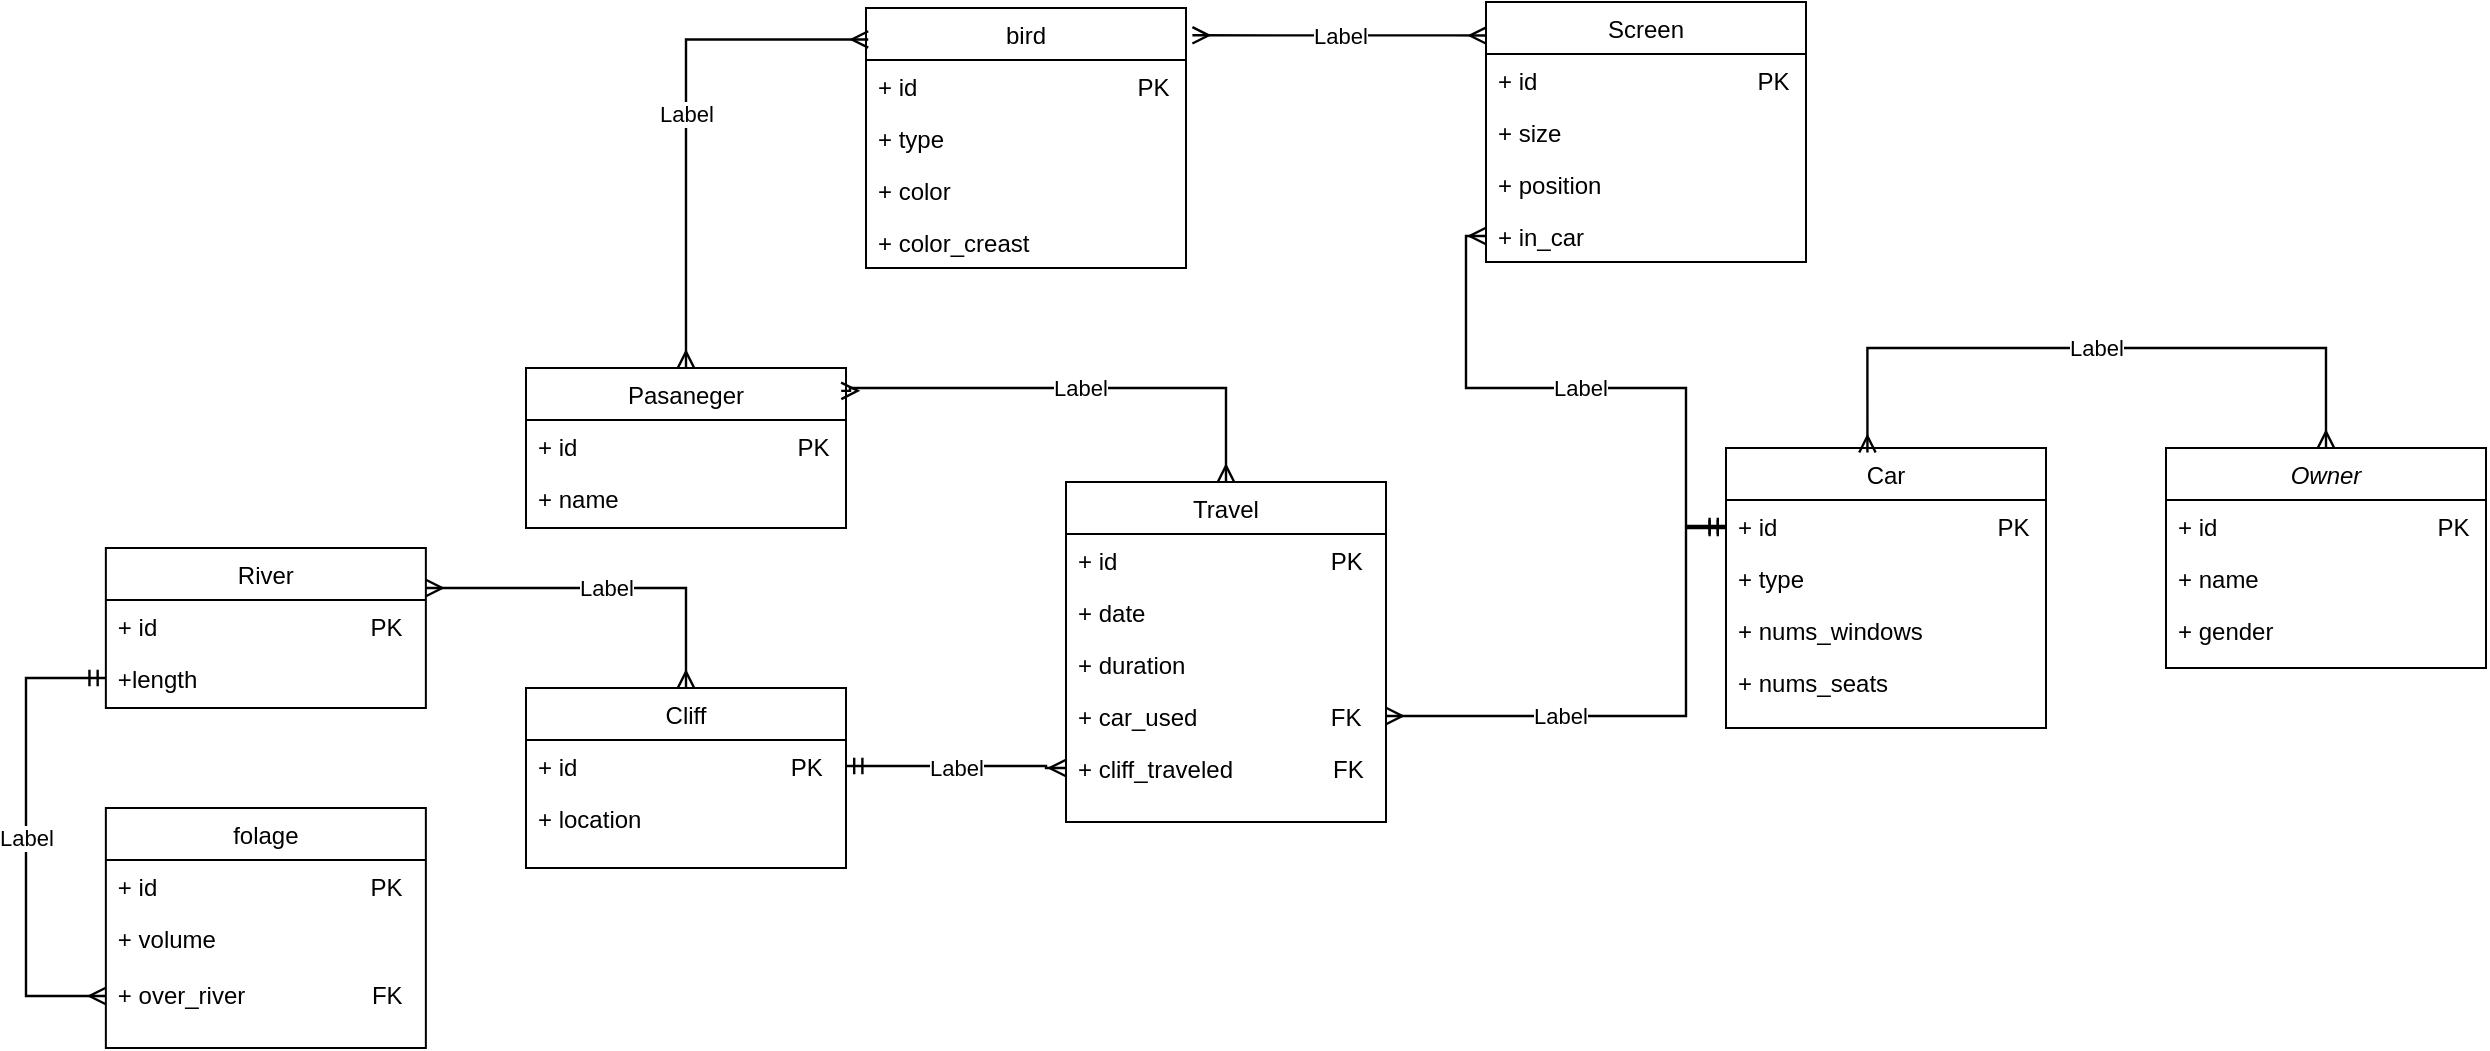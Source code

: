 <mxfile version="26.0.16">
  <diagram id="C5RBs43oDa-KdzZeNtuy" name="Page-1">
    <mxGraphModel dx="2327" dy="1982" grid="1" gridSize="10" guides="1" tooltips="1" connect="1" arrows="1" fold="1" page="1" pageScale="1" pageWidth="827" pageHeight="1169" math="0" shadow="0">
      <root>
        <mxCell id="WIyWlLk6GJQsqaUBKTNV-0" />
        <mxCell id="WIyWlLk6GJQsqaUBKTNV-1" parent="WIyWlLk6GJQsqaUBKTNV-0" />
        <mxCell id="zkfFHV4jXpPFQw0GAbJ--0" value="Owner" style="swimlane;fontStyle=2;align=center;verticalAlign=top;childLayout=stackLayout;horizontal=1;startSize=26;horizontalStack=0;resizeParent=1;resizeLast=0;collapsible=1;marginBottom=0;rounded=0;shadow=0;strokeWidth=1;" parent="WIyWlLk6GJQsqaUBKTNV-1" vertex="1">
          <mxGeometry x="520" y="160" width="160" height="110" as="geometry">
            <mxRectangle x="230" y="140" width="160" height="26" as="alternateBounds" />
          </mxGeometry>
        </mxCell>
        <mxCell id="zkfFHV4jXpPFQw0GAbJ--1" value="+ id                                 PK" style="text;align=left;verticalAlign=top;spacingLeft=4;spacingRight=4;overflow=hidden;rotatable=0;points=[[0,0.5],[1,0.5]];portConstraint=eastwest;" parent="zkfFHV4jXpPFQw0GAbJ--0" vertex="1">
          <mxGeometry y="26" width="160" height="26" as="geometry" />
        </mxCell>
        <mxCell id="zkfFHV4jXpPFQw0GAbJ--2" value="+ name" style="text;align=left;verticalAlign=top;spacingLeft=4;spacingRight=4;overflow=hidden;rotatable=0;points=[[0,0.5],[1,0.5]];portConstraint=eastwest;rounded=0;shadow=0;html=0;" parent="zkfFHV4jXpPFQw0GAbJ--0" vertex="1">
          <mxGeometry y="52" width="160" height="26" as="geometry" />
        </mxCell>
        <mxCell id="zkfFHV4jXpPFQw0GAbJ--3" value="+ gender" style="text;align=left;verticalAlign=top;spacingLeft=4;spacingRight=4;overflow=hidden;rotatable=0;points=[[0,0.5],[1,0.5]];portConstraint=eastwest;rounded=0;shadow=0;html=0;" parent="zkfFHV4jXpPFQw0GAbJ--0" vertex="1">
          <mxGeometry y="78" width="160" height="26" as="geometry" />
        </mxCell>
        <mxCell id="zkfFHV4jXpPFQw0GAbJ--6" value="Screen" style="swimlane;fontStyle=0;align=center;verticalAlign=top;childLayout=stackLayout;horizontal=1;startSize=26;horizontalStack=0;resizeParent=1;resizeLast=0;collapsible=1;marginBottom=0;rounded=0;shadow=0;strokeWidth=1;" parent="WIyWlLk6GJQsqaUBKTNV-1" vertex="1">
          <mxGeometry x="180" y="-63" width="160" height="130" as="geometry">
            <mxRectangle x="130" y="380" width="160" height="26" as="alternateBounds" />
          </mxGeometry>
        </mxCell>
        <mxCell id="zkfFHV4jXpPFQw0GAbJ--7" value="+ id                                 PK" style="text;align=left;verticalAlign=top;spacingLeft=4;spacingRight=4;overflow=hidden;rotatable=0;points=[[0,0.5],[1,0.5]];portConstraint=eastwest;" parent="zkfFHV4jXpPFQw0GAbJ--6" vertex="1">
          <mxGeometry y="26" width="160" height="26" as="geometry" />
        </mxCell>
        <mxCell id="zkfFHV4jXpPFQw0GAbJ--8" value="+ size" style="text;align=left;verticalAlign=top;spacingLeft=4;spacingRight=4;overflow=hidden;rotatable=0;points=[[0,0.5],[1,0.5]];portConstraint=eastwest;rounded=0;shadow=0;html=0;" parent="zkfFHV4jXpPFQw0GAbJ--6" vertex="1">
          <mxGeometry y="52" width="160" height="26" as="geometry" />
        </mxCell>
        <mxCell id="tqHnjhSmlV05OuYTC6z5-34" value="+ position" style="text;align=left;verticalAlign=top;spacingLeft=4;spacingRight=4;overflow=hidden;rotatable=0;points=[[0,0.5],[1,0.5]];portConstraint=eastwest;rounded=0;shadow=0;html=0;" vertex="1" parent="zkfFHV4jXpPFQw0GAbJ--6">
          <mxGeometry y="78" width="160" height="26" as="geometry" />
        </mxCell>
        <mxCell id="tqHnjhSmlV05OuYTC6z5-99" value="+ in_car" style="text;align=left;verticalAlign=top;spacingLeft=4;spacingRight=4;overflow=hidden;rotatable=0;points=[[0,0.5],[1,0.5]];portConstraint=eastwest;rounded=0;shadow=0;html=0;" vertex="1" parent="zkfFHV4jXpPFQw0GAbJ--6">
          <mxGeometry y="104" width="160" height="26" as="geometry" />
        </mxCell>
        <mxCell id="zkfFHV4jXpPFQw0GAbJ--13" value="Car" style="swimlane;fontStyle=0;align=center;verticalAlign=top;childLayout=stackLayout;horizontal=1;startSize=26;horizontalStack=0;resizeParent=1;resizeLast=0;collapsible=1;marginBottom=0;rounded=0;shadow=0;strokeWidth=1;" parent="WIyWlLk6GJQsqaUBKTNV-1" vertex="1">
          <mxGeometry x="300" y="160" width="160" height="140" as="geometry">
            <mxRectangle x="340" y="380" width="170" height="26" as="alternateBounds" />
          </mxGeometry>
        </mxCell>
        <mxCell id="zkfFHV4jXpPFQw0GAbJ--14" value="+ id                                 PK" style="text;align=left;verticalAlign=top;spacingLeft=4;spacingRight=4;overflow=hidden;rotatable=0;points=[[0,0.5],[1,0.5]];portConstraint=eastwest;" parent="zkfFHV4jXpPFQw0GAbJ--13" vertex="1">
          <mxGeometry y="26" width="160" height="26" as="geometry" />
        </mxCell>
        <mxCell id="tqHnjhSmlV05OuYTC6z5-18" value="+ type" style="text;align=left;verticalAlign=top;spacingLeft=4;spacingRight=4;overflow=hidden;rotatable=0;points=[[0,0.5],[1,0.5]];portConstraint=eastwest;" vertex="1" parent="zkfFHV4jXpPFQw0GAbJ--13">
          <mxGeometry y="52" width="160" height="26" as="geometry" />
        </mxCell>
        <mxCell id="tqHnjhSmlV05OuYTC6z5-19" value="+ nums_windows" style="text;align=left;verticalAlign=top;spacingLeft=4;spacingRight=4;overflow=hidden;rotatable=0;points=[[0,0.5],[1,0.5]];portConstraint=eastwest;" vertex="1" parent="zkfFHV4jXpPFQw0GAbJ--13">
          <mxGeometry y="78" width="160" height="26" as="geometry" />
        </mxCell>
        <mxCell id="tqHnjhSmlV05OuYTC6z5-20" value="+ nums_seats" style="text;align=left;verticalAlign=top;spacingLeft=4;spacingRight=4;overflow=hidden;rotatable=0;points=[[0,0.5],[1,0.5]];portConstraint=eastwest;" vertex="1" parent="zkfFHV4jXpPFQw0GAbJ--13">
          <mxGeometry y="104" width="160" height="26" as="geometry" />
        </mxCell>
        <mxCell id="tqHnjhSmlV05OuYTC6z5-22" value="bird" style="swimlane;fontStyle=0;align=center;verticalAlign=top;childLayout=stackLayout;horizontal=1;startSize=26;horizontalStack=0;resizeParent=1;resizeLast=0;collapsible=1;marginBottom=0;rounded=0;shadow=0;strokeWidth=1;" vertex="1" parent="WIyWlLk6GJQsqaUBKTNV-1">
          <mxGeometry x="-130" y="-60" width="160" height="130" as="geometry">
            <mxRectangle x="130" y="380" width="160" height="26" as="alternateBounds" />
          </mxGeometry>
        </mxCell>
        <mxCell id="tqHnjhSmlV05OuYTC6z5-23" value="+ id                                 PK" style="text;align=left;verticalAlign=top;spacingLeft=4;spacingRight=4;overflow=hidden;rotatable=0;points=[[0,0.5],[1,0.5]];portConstraint=eastwest;" vertex="1" parent="tqHnjhSmlV05OuYTC6z5-22">
          <mxGeometry y="26" width="160" height="26" as="geometry" />
        </mxCell>
        <mxCell id="tqHnjhSmlV05OuYTC6z5-24" value="+ type" style="text;align=left;verticalAlign=top;spacingLeft=4;spacingRight=4;overflow=hidden;rotatable=0;points=[[0,0.5],[1,0.5]];portConstraint=eastwest;rounded=0;shadow=0;html=0;" vertex="1" parent="tqHnjhSmlV05OuYTC6z5-22">
          <mxGeometry y="52" width="160" height="26" as="geometry" />
        </mxCell>
        <mxCell id="tqHnjhSmlV05OuYTC6z5-25" value="+ color" style="text;align=left;verticalAlign=top;spacingLeft=4;spacingRight=4;overflow=hidden;rotatable=0;points=[[0,0.5],[1,0.5]];portConstraint=eastwest;rounded=0;shadow=0;html=0;" vertex="1" parent="tqHnjhSmlV05OuYTC6z5-22">
          <mxGeometry y="78" width="160" height="26" as="geometry" />
        </mxCell>
        <mxCell id="tqHnjhSmlV05OuYTC6z5-26" value="+ color_creast" style="text;align=left;verticalAlign=top;spacingLeft=4;spacingRight=4;overflow=hidden;rotatable=0;points=[[0,0.5],[1,0.5]];portConstraint=eastwest;rounded=0;shadow=0;html=0;" vertex="1" parent="tqHnjhSmlV05OuYTC6z5-22">
          <mxGeometry y="104" width="160" height="26" as="geometry" />
        </mxCell>
        <mxCell id="tqHnjhSmlV05OuYTC6z5-36" value="Pasaneger" style="swimlane;fontStyle=0;align=center;verticalAlign=top;childLayout=stackLayout;horizontal=1;startSize=26;horizontalStack=0;resizeParent=1;resizeLast=0;collapsible=1;marginBottom=0;rounded=0;shadow=0;strokeWidth=1;" vertex="1" parent="WIyWlLk6GJQsqaUBKTNV-1">
          <mxGeometry x="-300" y="120" width="160" height="80" as="geometry">
            <mxRectangle x="130" y="380" width="160" height="26" as="alternateBounds" />
          </mxGeometry>
        </mxCell>
        <mxCell id="tqHnjhSmlV05OuYTC6z5-37" value="+ id                                 PK" style="text;align=left;verticalAlign=top;spacingLeft=4;spacingRight=4;overflow=hidden;rotatable=0;points=[[0,0.5],[1,0.5]];portConstraint=eastwest;" vertex="1" parent="tqHnjhSmlV05OuYTC6z5-36">
          <mxGeometry y="26" width="160" height="26" as="geometry" />
        </mxCell>
        <mxCell id="tqHnjhSmlV05OuYTC6z5-38" value="+ name" style="text;align=left;verticalAlign=top;spacingLeft=4;spacingRight=4;overflow=hidden;rotatable=0;points=[[0,0.5],[1,0.5]];portConstraint=eastwest;rounded=0;shadow=0;html=0;" vertex="1" parent="tqHnjhSmlV05OuYTC6z5-36">
          <mxGeometry y="52" width="160" height="26" as="geometry" />
        </mxCell>
        <mxCell id="tqHnjhSmlV05OuYTC6z5-41" value="Travel" style="swimlane;fontStyle=0;align=center;verticalAlign=top;childLayout=stackLayout;horizontal=1;startSize=26;horizontalStack=0;resizeParent=1;resizeLast=0;collapsible=1;marginBottom=0;rounded=0;shadow=0;strokeWidth=1;" vertex="1" parent="WIyWlLk6GJQsqaUBKTNV-1">
          <mxGeometry x="-30" y="177" width="160" height="170" as="geometry">
            <mxRectangle x="130" y="380" width="160" height="26" as="alternateBounds" />
          </mxGeometry>
        </mxCell>
        <mxCell id="tqHnjhSmlV05OuYTC6z5-42" value="+ id                                PK" style="text;align=left;verticalAlign=top;spacingLeft=4;spacingRight=4;overflow=hidden;rotatable=0;points=[[0,0.5],[1,0.5]];portConstraint=eastwest;" vertex="1" parent="tqHnjhSmlV05OuYTC6z5-41">
          <mxGeometry y="26" width="160" height="26" as="geometry" />
        </mxCell>
        <mxCell id="tqHnjhSmlV05OuYTC6z5-43" value="+ date" style="text;align=left;verticalAlign=top;spacingLeft=4;spacingRight=4;overflow=hidden;rotatable=0;points=[[0,0.5],[1,0.5]];portConstraint=eastwest;rounded=0;shadow=0;html=0;" vertex="1" parent="tqHnjhSmlV05OuYTC6z5-41">
          <mxGeometry y="52" width="160" height="26" as="geometry" />
        </mxCell>
        <mxCell id="tqHnjhSmlV05OuYTC6z5-44" value="+ duration" style="text;align=left;verticalAlign=top;spacingLeft=4;spacingRight=4;overflow=hidden;rotatable=0;points=[[0,0.5],[1,0.5]];portConstraint=eastwest;rounded=0;shadow=0;html=0;" vertex="1" parent="tqHnjhSmlV05OuYTC6z5-41">
          <mxGeometry y="78" width="160" height="26" as="geometry" />
        </mxCell>
        <mxCell id="tqHnjhSmlV05OuYTC6z5-55" value="+ car_used                    FK" style="text;align=left;verticalAlign=top;spacingLeft=4;spacingRight=4;overflow=hidden;rotatable=0;points=[[0,0.5],[1,0.5]];portConstraint=eastwest;rounded=0;shadow=0;html=0;" vertex="1" parent="tqHnjhSmlV05OuYTC6z5-41">
          <mxGeometry y="104" width="160" height="26" as="geometry" />
        </mxCell>
        <mxCell id="tqHnjhSmlV05OuYTC6z5-56" value="+ cliff_traveled               FK" style="text;align=left;verticalAlign=top;spacingLeft=4;spacingRight=4;overflow=hidden;rotatable=0;points=[[0,0.5],[1,0.5]];portConstraint=eastwest;rounded=0;shadow=0;html=0;" vertex="1" parent="tqHnjhSmlV05OuYTC6z5-41">
          <mxGeometry y="130" width="160" height="26" as="geometry" />
        </mxCell>
        <mxCell id="tqHnjhSmlV05OuYTC6z5-46" value="Cliff" style="swimlane;fontStyle=0;align=center;verticalAlign=top;childLayout=stackLayout;horizontal=1;startSize=26;horizontalStack=0;resizeParent=1;resizeLast=0;collapsible=1;marginBottom=0;rounded=0;shadow=0;strokeWidth=1;" vertex="1" parent="WIyWlLk6GJQsqaUBKTNV-1">
          <mxGeometry x="-300" y="280" width="160" height="90" as="geometry">
            <mxRectangle x="130" y="380" width="160" height="26" as="alternateBounds" />
          </mxGeometry>
        </mxCell>
        <mxCell id="tqHnjhSmlV05OuYTC6z5-47" value="+ id                                PK" style="text;align=left;verticalAlign=top;spacingLeft=4;spacingRight=4;overflow=hidden;rotatable=0;points=[[0,0.5],[1,0.5]];portConstraint=eastwest;" vertex="1" parent="tqHnjhSmlV05OuYTC6z5-46">
          <mxGeometry y="26" width="160" height="26" as="geometry" />
        </mxCell>
        <mxCell id="tqHnjhSmlV05OuYTC6z5-48" value="+ location" style="text;align=left;verticalAlign=top;spacingLeft=4;spacingRight=4;overflow=hidden;rotatable=0;points=[[0,0.5],[1,0.5]];portConstraint=eastwest;rounded=0;shadow=0;html=0;" vertex="1" parent="tqHnjhSmlV05OuYTC6z5-46">
          <mxGeometry y="52" width="160" height="26" as="geometry" />
        </mxCell>
        <mxCell id="tqHnjhSmlV05OuYTC6z5-49" value="River" style="swimlane;fontStyle=0;align=center;verticalAlign=top;childLayout=stackLayout;horizontal=1;startSize=26;horizontalStack=0;resizeParent=1;resizeLast=0;collapsible=1;marginBottom=0;rounded=0;shadow=0;strokeWidth=1;" vertex="1" parent="WIyWlLk6GJQsqaUBKTNV-1">
          <mxGeometry x="-510.07" y="210" width="160" height="80" as="geometry">
            <mxRectangle x="130" y="380" width="160" height="26" as="alternateBounds" />
          </mxGeometry>
        </mxCell>
        <mxCell id="tqHnjhSmlV05OuYTC6z5-50" value="+ id                                PK" style="text;align=left;verticalAlign=top;spacingLeft=4;spacingRight=4;overflow=hidden;rotatable=0;points=[[0,0.5],[1,0.5]];portConstraint=eastwest;" vertex="1" parent="tqHnjhSmlV05OuYTC6z5-49">
          <mxGeometry y="26" width="160" height="26" as="geometry" />
        </mxCell>
        <mxCell id="tqHnjhSmlV05OuYTC6z5-51" value="+length" style="text;align=left;verticalAlign=top;spacingLeft=4;spacingRight=4;overflow=hidden;rotatable=0;points=[[0,0.5],[1,0.5]];portConstraint=eastwest;rounded=0;shadow=0;html=0;" vertex="1" parent="tqHnjhSmlV05OuYTC6z5-49">
          <mxGeometry y="52" width="160" height="26" as="geometry" />
        </mxCell>
        <mxCell id="tqHnjhSmlV05OuYTC6z5-52" value="folage" style="swimlane;fontStyle=0;align=center;verticalAlign=top;childLayout=stackLayout;horizontal=1;startSize=26;horizontalStack=0;resizeParent=1;resizeLast=0;collapsible=1;marginBottom=0;rounded=0;shadow=0;strokeWidth=1;" vertex="1" parent="WIyWlLk6GJQsqaUBKTNV-1">
          <mxGeometry x="-510.07" y="340" width="160" height="120" as="geometry">
            <mxRectangle x="130" y="380" width="160" height="26" as="alternateBounds" />
          </mxGeometry>
        </mxCell>
        <mxCell id="tqHnjhSmlV05OuYTC6z5-53" value="+ id                                PK" style="text;align=left;verticalAlign=top;spacingLeft=4;spacingRight=4;overflow=hidden;rotatable=0;points=[[0,0.5],[1,0.5]];portConstraint=eastwest;" vertex="1" parent="tqHnjhSmlV05OuYTC6z5-52">
          <mxGeometry y="26" width="160" height="26" as="geometry" />
        </mxCell>
        <mxCell id="tqHnjhSmlV05OuYTC6z5-54" value="+ volume" style="text;align=left;verticalAlign=top;spacingLeft=4;spacingRight=4;overflow=hidden;rotatable=0;points=[[0,0.5],[1,0.5]];portConstraint=eastwest;rounded=0;shadow=0;html=0;" vertex="1" parent="tqHnjhSmlV05OuYTC6z5-52">
          <mxGeometry y="52" width="160" height="28" as="geometry" />
        </mxCell>
        <mxCell id="tqHnjhSmlV05OuYTC6z5-61" value="+ over_river                   FK" style="text;align=left;verticalAlign=top;spacingLeft=4;spacingRight=4;overflow=hidden;rotatable=0;points=[[0,0.5],[1,0.5]];portConstraint=eastwest;rounded=0;shadow=0;html=0;" vertex="1" parent="tqHnjhSmlV05OuYTC6z5-52">
          <mxGeometry y="80" width="160" height="28" as="geometry" />
        </mxCell>
        <mxCell id="tqHnjhSmlV05OuYTC6z5-114" value="" style="endArrow=ERmany;html=1;rounded=0;entryX=0.007;entryY=0.121;entryDx=0;entryDy=0;exitX=0.5;exitY=0;exitDx=0;exitDy=0;entryPerimeter=0;edgeStyle=orthogonalEdgeStyle;endFill=0;startArrow=ERmany;startFill=0;strokeWidth=1.2;" edge="1" parent="WIyWlLk6GJQsqaUBKTNV-1" source="tqHnjhSmlV05OuYTC6z5-36" target="tqHnjhSmlV05OuYTC6z5-22">
          <mxGeometry relative="1" as="geometry">
            <mxPoint x="-100" y="140" as="sourcePoint" />
            <mxPoint x="60" y="140" as="targetPoint" />
            <Array as="points">
              <mxPoint x="-220" y="-44" />
            </Array>
          </mxGeometry>
        </mxCell>
        <mxCell id="tqHnjhSmlV05OuYTC6z5-115" value="Label" style="edgeLabel;resizable=0;html=1;;align=center;verticalAlign=middle;" connectable="0" vertex="1" parent="tqHnjhSmlV05OuYTC6z5-114">
          <mxGeometry relative="1" as="geometry" />
        </mxCell>
        <mxCell id="tqHnjhSmlV05OuYTC6z5-118" value="" style="endArrow=ERmany;html=1;rounded=0;exitX=1.02;exitY=0.105;exitDx=0;exitDy=0;edgeStyle=orthogonalEdgeStyle;endFill=0;startArrow=ERmany;startFill=0;strokeWidth=1.2;exitPerimeter=0;entryX=0.001;entryY=0.129;entryDx=0;entryDy=0;entryPerimeter=0;" edge="1" parent="WIyWlLk6GJQsqaUBKTNV-1" source="tqHnjhSmlV05OuYTC6z5-22" target="zkfFHV4jXpPFQw0GAbJ--6">
          <mxGeometry relative="1" as="geometry">
            <mxPoint x="50" y="-66" as="sourcePoint" />
            <mxPoint x="130" y="-40" as="targetPoint" />
            <Array as="points">
              <mxPoint x="163" y="-46" />
            </Array>
          </mxGeometry>
        </mxCell>
        <mxCell id="tqHnjhSmlV05OuYTC6z5-119" value="Label" style="edgeLabel;resizable=0;html=1;;align=center;verticalAlign=middle;" connectable="0" vertex="1" parent="tqHnjhSmlV05OuYTC6z5-118">
          <mxGeometry relative="1" as="geometry" />
        </mxCell>
        <mxCell id="tqHnjhSmlV05OuYTC6z5-120" value="" style="endArrow=ERmany;html=1;rounded=0;entryX=0.5;entryY=0;entryDx=0;entryDy=0;exitX=1;exitY=0.25;exitDx=0;exitDy=0;edgeStyle=orthogonalEdgeStyle;endFill=0;startArrow=ERmany;startFill=0;strokeWidth=1.2;" edge="1" parent="WIyWlLk6GJQsqaUBKTNV-1" source="tqHnjhSmlV05OuYTC6z5-49" target="tqHnjhSmlV05OuYTC6z5-46">
          <mxGeometry relative="1" as="geometry">
            <mxPoint x="120" y="444" as="sourcePoint" />
            <mxPoint x="211" y="280" as="targetPoint" />
            <Array as="points">
              <mxPoint x="-220" y="230" />
            </Array>
          </mxGeometry>
        </mxCell>
        <mxCell id="tqHnjhSmlV05OuYTC6z5-121" value="Label" style="edgeLabel;resizable=0;html=1;;align=center;verticalAlign=middle;" connectable="0" vertex="1" parent="tqHnjhSmlV05OuYTC6z5-120">
          <mxGeometry relative="1" as="geometry" />
        </mxCell>
        <mxCell id="tqHnjhSmlV05OuYTC6z5-125" value="" style="endArrow=ERmany;html=1;rounded=0;exitX=0.442;exitY=0.016;exitDx=0;exitDy=0;edgeStyle=orthogonalEdgeStyle;endFill=0;startArrow=ERmany;startFill=0;strokeWidth=1.2;exitPerimeter=0;entryX=0.5;entryY=0;entryDx=0;entryDy=0;" edge="1" parent="WIyWlLk6GJQsqaUBKTNV-1" source="zkfFHV4jXpPFQw0GAbJ--13" target="zkfFHV4jXpPFQw0GAbJ--0">
          <mxGeometry relative="1" as="geometry">
            <mxPoint x="440" y="110" as="sourcePoint" />
            <mxPoint x="587" y="110" as="targetPoint" />
            <Array as="points">
              <mxPoint x="371" y="110" />
              <mxPoint x="600" y="110" />
            </Array>
          </mxGeometry>
        </mxCell>
        <mxCell id="tqHnjhSmlV05OuYTC6z5-126" value="Label" style="edgeLabel;resizable=0;html=1;;align=center;verticalAlign=middle;" connectable="0" vertex="1" parent="tqHnjhSmlV05OuYTC6z5-125">
          <mxGeometry relative="1" as="geometry" />
        </mxCell>
        <mxCell id="tqHnjhSmlV05OuYTC6z5-127" value="" style="endArrow=ERmandOne;html=1;rounded=0;exitX=0;exitY=0.5;exitDx=0;exitDy=0;edgeStyle=orthogonalEdgeStyle;endFill=0;startArrow=ERmany;startFill=0;strokeWidth=1.2;entryX=0;entryY=0.5;entryDx=0;entryDy=0;" edge="1" parent="WIyWlLk6GJQsqaUBKTNV-1" source="tqHnjhSmlV05OuYTC6z5-99" target="zkfFHV4jXpPFQw0GAbJ--14">
          <mxGeometry relative="1" as="geometry">
            <mxPoint x="40" y="130" as="sourcePoint" />
            <mxPoint x="187" y="130" as="targetPoint" />
            <Array as="points">
              <mxPoint x="170" y="54" />
              <mxPoint x="170" y="130" />
              <mxPoint x="280" y="130" />
              <mxPoint x="280" y="199" />
            </Array>
          </mxGeometry>
        </mxCell>
        <mxCell id="tqHnjhSmlV05OuYTC6z5-128" value="Label" style="edgeLabel;resizable=0;html=1;;align=center;verticalAlign=middle;" connectable="0" vertex="1" parent="tqHnjhSmlV05OuYTC6z5-127">
          <mxGeometry relative="1" as="geometry" />
        </mxCell>
        <mxCell id="tqHnjhSmlV05OuYTC6z5-131" value="" style="endArrow=ERmandOne;html=1;rounded=0;exitX=1;exitY=0.5;exitDx=0;exitDy=0;edgeStyle=orthogonalEdgeStyle;endFill=0;startArrow=ERmany;startFill=0;strokeWidth=1.2;" edge="1" parent="WIyWlLk6GJQsqaUBKTNV-1" source="tqHnjhSmlV05OuYTC6z5-55">
          <mxGeometry relative="1" as="geometry">
            <mxPoint x="90" y="300" as="sourcePoint" />
            <mxPoint x="300" y="200" as="targetPoint" />
            <Array as="points">
              <mxPoint x="280" y="294" />
              <mxPoint x="280" y="200" />
            </Array>
          </mxGeometry>
        </mxCell>
        <mxCell id="tqHnjhSmlV05OuYTC6z5-132" value="Label" style="edgeLabel;resizable=0;html=1;;align=center;verticalAlign=middle;" connectable="0" vertex="1" parent="tqHnjhSmlV05OuYTC6z5-131">
          <mxGeometry relative="1" as="geometry">
            <mxPoint x="-45" as="offset" />
          </mxGeometry>
        </mxCell>
        <mxCell id="tqHnjhSmlV05OuYTC6z5-133" value="" style="endArrow=ERmany;html=1;rounded=0;entryX=0;entryY=0.5;entryDx=0;entryDy=0;exitX=0;exitY=0.5;exitDx=0;exitDy=0;edgeStyle=orthogonalEdgeStyle;endFill=0;startArrow=ERmandOne;startFill=0;strokeWidth=1.2;" edge="1" parent="WIyWlLk6GJQsqaUBKTNV-1" source="tqHnjhSmlV05OuYTC6z5-51" target="tqHnjhSmlV05OuYTC6z5-61">
          <mxGeometry relative="1" as="geometry">
            <mxPoint x="-680" y="360" as="sourcePoint" />
            <mxPoint x="-550" y="410" as="targetPoint" />
            <Array as="points">
              <mxPoint x="-550" y="275" />
              <mxPoint x="-550" y="434" />
            </Array>
          </mxGeometry>
        </mxCell>
        <mxCell id="tqHnjhSmlV05OuYTC6z5-134" value="Label" style="edgeLabel;resizable=0;html=1;;align=center;verticalAlign=middle;" connectable="0" vertex="1" parent="tqHnjhSmlV05OuYTC6z5-133">
          <mxGeometry relative="1" as="geometry" />
        </mxCell>
        <mxCell id="tqHnjhSmlV05OuYTC6z5-137" value="" style="endArrow=ERmany;html=1;rounded=0;exitX=0.985;exitY=0.143;exitDx=0;exitDy=0;edgeStyle=orthogonalEdgeStyle;endFill=0;startArrow=ERmany;startFill=0;strokeWidth=1.2;exitPerimeter=0;entryX=0.5;entryY=0;entryDx=0;entryDy=0;" edge="1" parent="WIyWlLk6GJQsqaUBKTNV-1" source="tqHnjhSmlV05OuYTC6z5-36" target="tqHnjhSmlV05OuYTC6z5-41">
          <mxGeometry relative="1" as="geometry">
            <mxPoint x="-130" y="100" as="sourcePoint" />
            <mxPoint x="17" y="100" as="targetPoint" />
            <Array as="points">
              <mxPoint x="-138" y="131" />
              <mxPoint x="-138" y="130" />
              <mxPoint x="50" y="130" />
            </Array>
          </mxGeometry>
        </mxCell>
        <mxCell id="tqHnjhSmlV05OuYTC6z5-138" value="Label" style="edgeLabel;resizable=0;html=1;;align=center;verticalAlign=middle;" connectable="0" vertex="1" parent="tqHnjhSmlV05OuYTC6z5-137">
          <mxGeometry relative="1" as="geometry" />
        </mxCell>
        <mxCell id="tqHnjhSmlV05OuYTC6z5-139" value="" style="endArrow=ERmany;html=1;rounded=0;exitX=1;exitY=0.5;exitDx=0;exitDy=0;edgeStyle=orthogonalEdgeStyle;endFill=0;startArrow=ERmandOne;startFill=0;strokeWidth=1.2;entryX=0;entryY=0.5;entryDx=0;entryDy=0;" edge="1" parent="WIyWlLk6GJQsqaUBKTNV-1" source="tqHnjhSmlV05OuYTC6z5-47" target="tqHnjhSmlV05OuYTC6z5-56">
          <mxGeometry relative="1" as="geometry">
            <mxPoint x="-100" y="399.44" as="sourcePoint" />
            <mxPoint x="47" y="399.44" as="targetPoint" />
            <Array as="points">
              <mxPoint x="-40" y="319" />
              <mxPoint x="-30" y="320" />
            </Array>
          </mxGeometry>
        </mxCell>
        <mxCell id="tqHnjhSmlV05OuYTC6z5-140" value="Label" style="edgeLabel;resizable=0;html=1;;align=center;verticalAlign=middle;" connectable="0" vertex="1" parent="tqHnjhSmlV05OuYTC6z5-139">
          <mxGeometry relative="1" as="geometry">
            <mxPoint x="-1" y="1" as="offset" />
          </mxGeometry>
        </mxCell>
      </root>
    </mxGraphModel>
  </diagram>
</mxfile>
